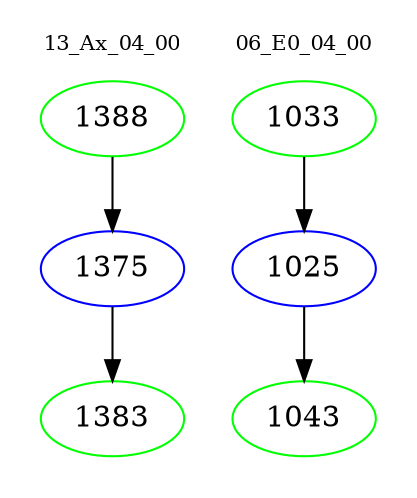 digraph{
subgraph cluster_0 {
color = white
label = "13_Ax_04_00";
fontsize=10;
T0_1388 [label="1388", color="green"]
T0_1388 -> T0_1375 [color="black"]
T0_1375 [label="1375", color="blue"]
T0_1375 -> T0_1383 [color="black"]
T0_1383 [label="1383", color="green"]
}
subgraph cluster_1 {
color = white
label = "06_E0_04_00";
fontsize=10;
T1_1033 [label="1033", color="green"]
T1_1033 -> T1_1025 [color="black"]
T1_1025 [label="1025", color="blue"]
T1_1025 -> T1_1043 [color="black"]
T1_1043 [label="1043", color="green"]
}
}
